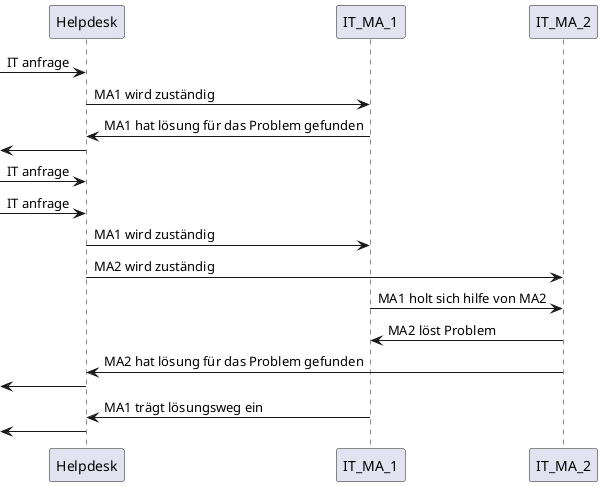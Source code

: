 @startuml
/'
  Dies stellt den Ablauf in unserer IT Abteilung sterilisiert dar. 
  Das Master Slave system ist ungeeignet, da der Helpdesk ein Programm ist und nicht zur Pirmären Komunikation gedacht ist.
  Auserdem wäre die Komunikation über diesen erheblich inefizienter als die Frage an den Kolegen, welcher maximal 2 Räume weiter (etwa 7m entfernt) Sitzt.
  es könnte auch als Selectiv Broadcast modeliert werden. In diesem falle würde aber die rückführung fon ergebnissen nicht dargestellt werden.
'/

[-> Helpdesk : IT anfrage
Helpdesk -> IT_MA_1 : MA1 wird zuständig
Helpdesk <- IT_MA_1 : MA1 hat lösung für das Problem gefunden
[<- Helpdesk

[-> Helpdesk : IT anfrage
[-> Helpdesk : IT anfrage
Helpdesk -> IT_MA_1 : MA1 wird zuständig
Helpdesk -> IT_MA_2 : MA2 wird zuständig
IT_MA_1 -> IT_MA_2 : MA1 holt sich hilfe von MA2
IT_MA_1 <- IT_MA_2 : MA2 löst Problem
Helpdesk <- IT_MA_2 : MA2 hat lösung für das Problem gefunden
[<- Helpdesk
Helpdesk <- IT_MA_1 : MA1 trägt lösungsweg ein
[<- Helpdesk


@enduml
